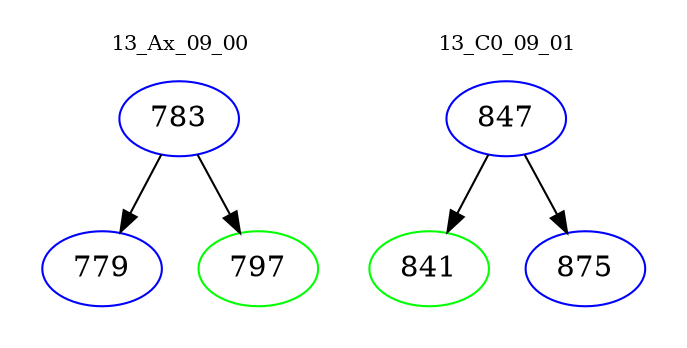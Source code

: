 digraph{
subgraph cluster_0 {
color = white
label = "13_Ax_09_00";
fontsize=10;
T0_783 [label="783", color="blue"]
T0_783 -> T0_779 [color="black"]
T0_779 [label="779", color="blue"]
T0_783 -> T0_797 [color="black"]
T0_797 [label="797", color="green"]
}
subgraph cluster_1 {
color = white
label = "13_C0_09_01";
fontsize=10;
T1_847 [label="847", color="blue"]
T1_847 -> T1_841 [color="black"]
T1_841 [label="841", color="green"]
T1_847 -> T1_875 [color="black"]
T1_875 [label="875", color="blue"]
}
}
